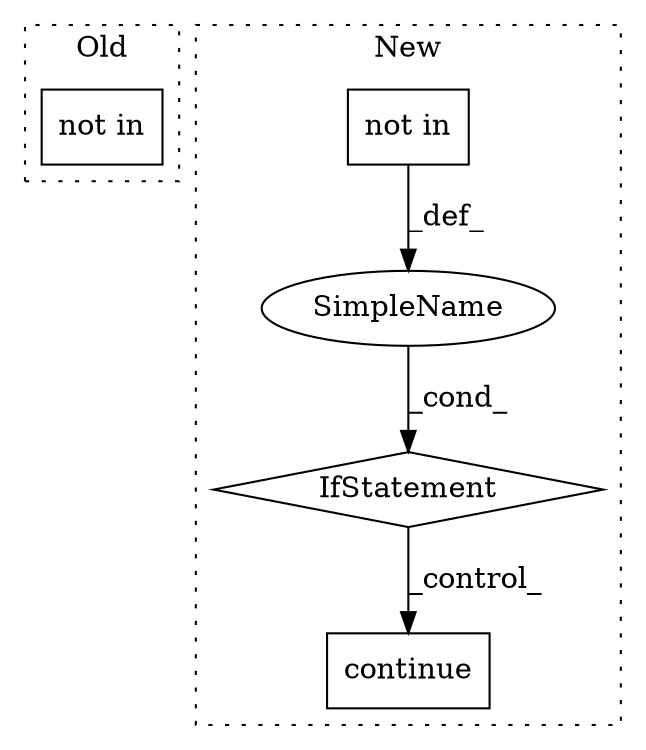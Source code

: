 digraph G {
subgraph cluster0 {
1 [label="not in" a="108" s="1113" l="48" shape="box"];
label = "Old";
style="dotted";
}
subgraph cluster1 {
2 [label="continue" a="18" s="1258" l="9" shape="box"];
3 [label="IfStatement" a="25" s="1210,1246" l="10,2" shape="diamond"];
4 [label="SimpleName" a="42" s="" l="" shape="ellipse"];
5 [label="not in" a="108" s="1220" l="26" shape="box"];
label = "New";
style="dotted";
}
3 -> 2 [label="_control_"];
4 -> 3 [label="_cond_"];
5 -> 4 [label="_def_"];
}